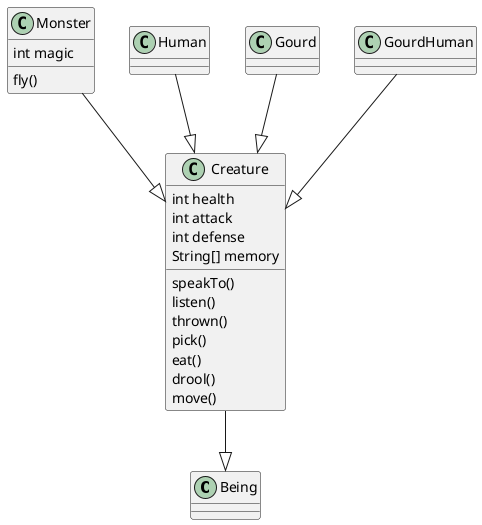 @startuml 1

class Being

class Creature {

    int health
    int attack
    int defense
    String[] memory

    speakTo()
    listen()
    thrown()
    pick()
    eat()
    drool()
    move()
}



class Monster{
    int magic
    fly()
}

Creature --|> Being


Human --|> Creature

Monster --|> Creature

Gourd --|> Creature

GourdHuman --|> Creature



@enduml
